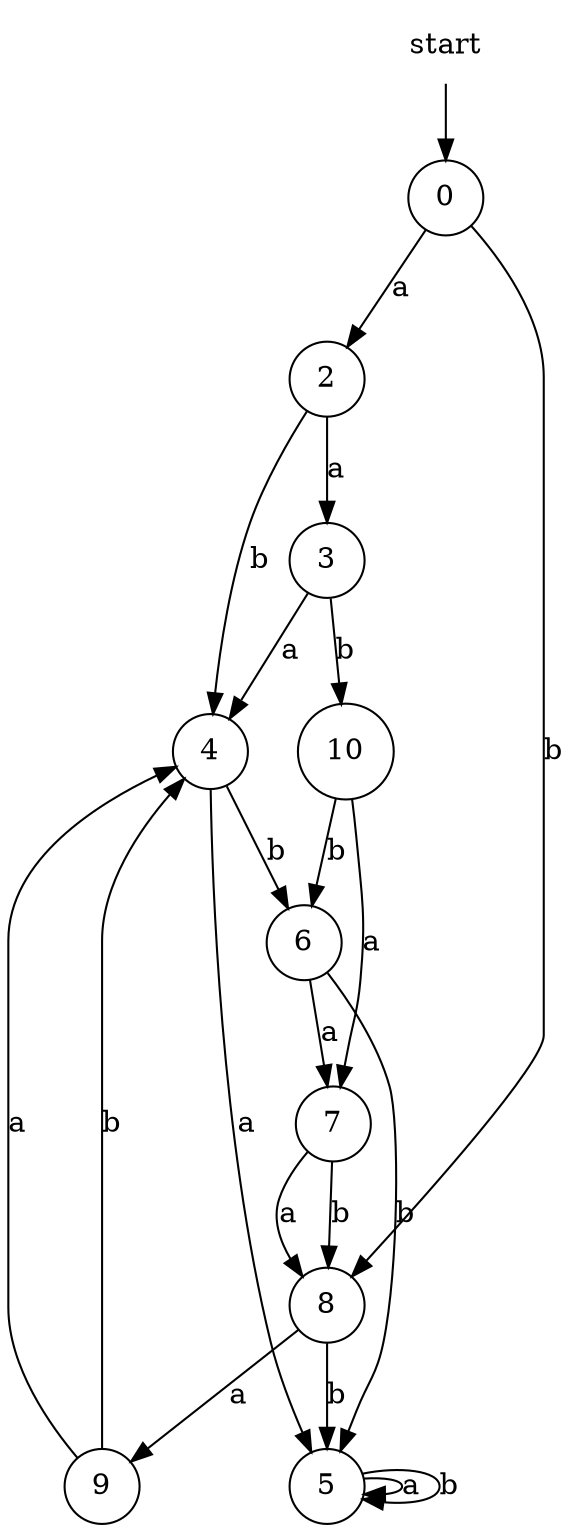 digraph automaton {
    node [shape=none]; start;
    node [shape=circle];
    start -> "0";
    "0" -> "2" [label="a"];
    "0" -> "8" [label="b"];
    "2" -> "3" [label="a"];
    "2" -> "4" [label="b"];
    "3" -> "4" [label="a"];
    "3" -> "10" [label="b"];
    "4" -> "5" [label="a"];
    "4" -> "6" [label="b"];
    "5" -> "5" [label="a"];
    "5" -> "5" [label="b"];
    "6" -> "7" [label="a"];
    "6" -> "5" [label="b"];
    "7" -> "8" [label="a"];
    "7" -> "8" [label="b"];
    "8" -> "9" [label="a"];
    "8" -> "5" [label="b"];
    "9" -> "4" [label="a"];
    "9" -> "4" [label="b"];
    "10" -> "7" [label="a"];
    "10" -> "6" [label="b"];
}
